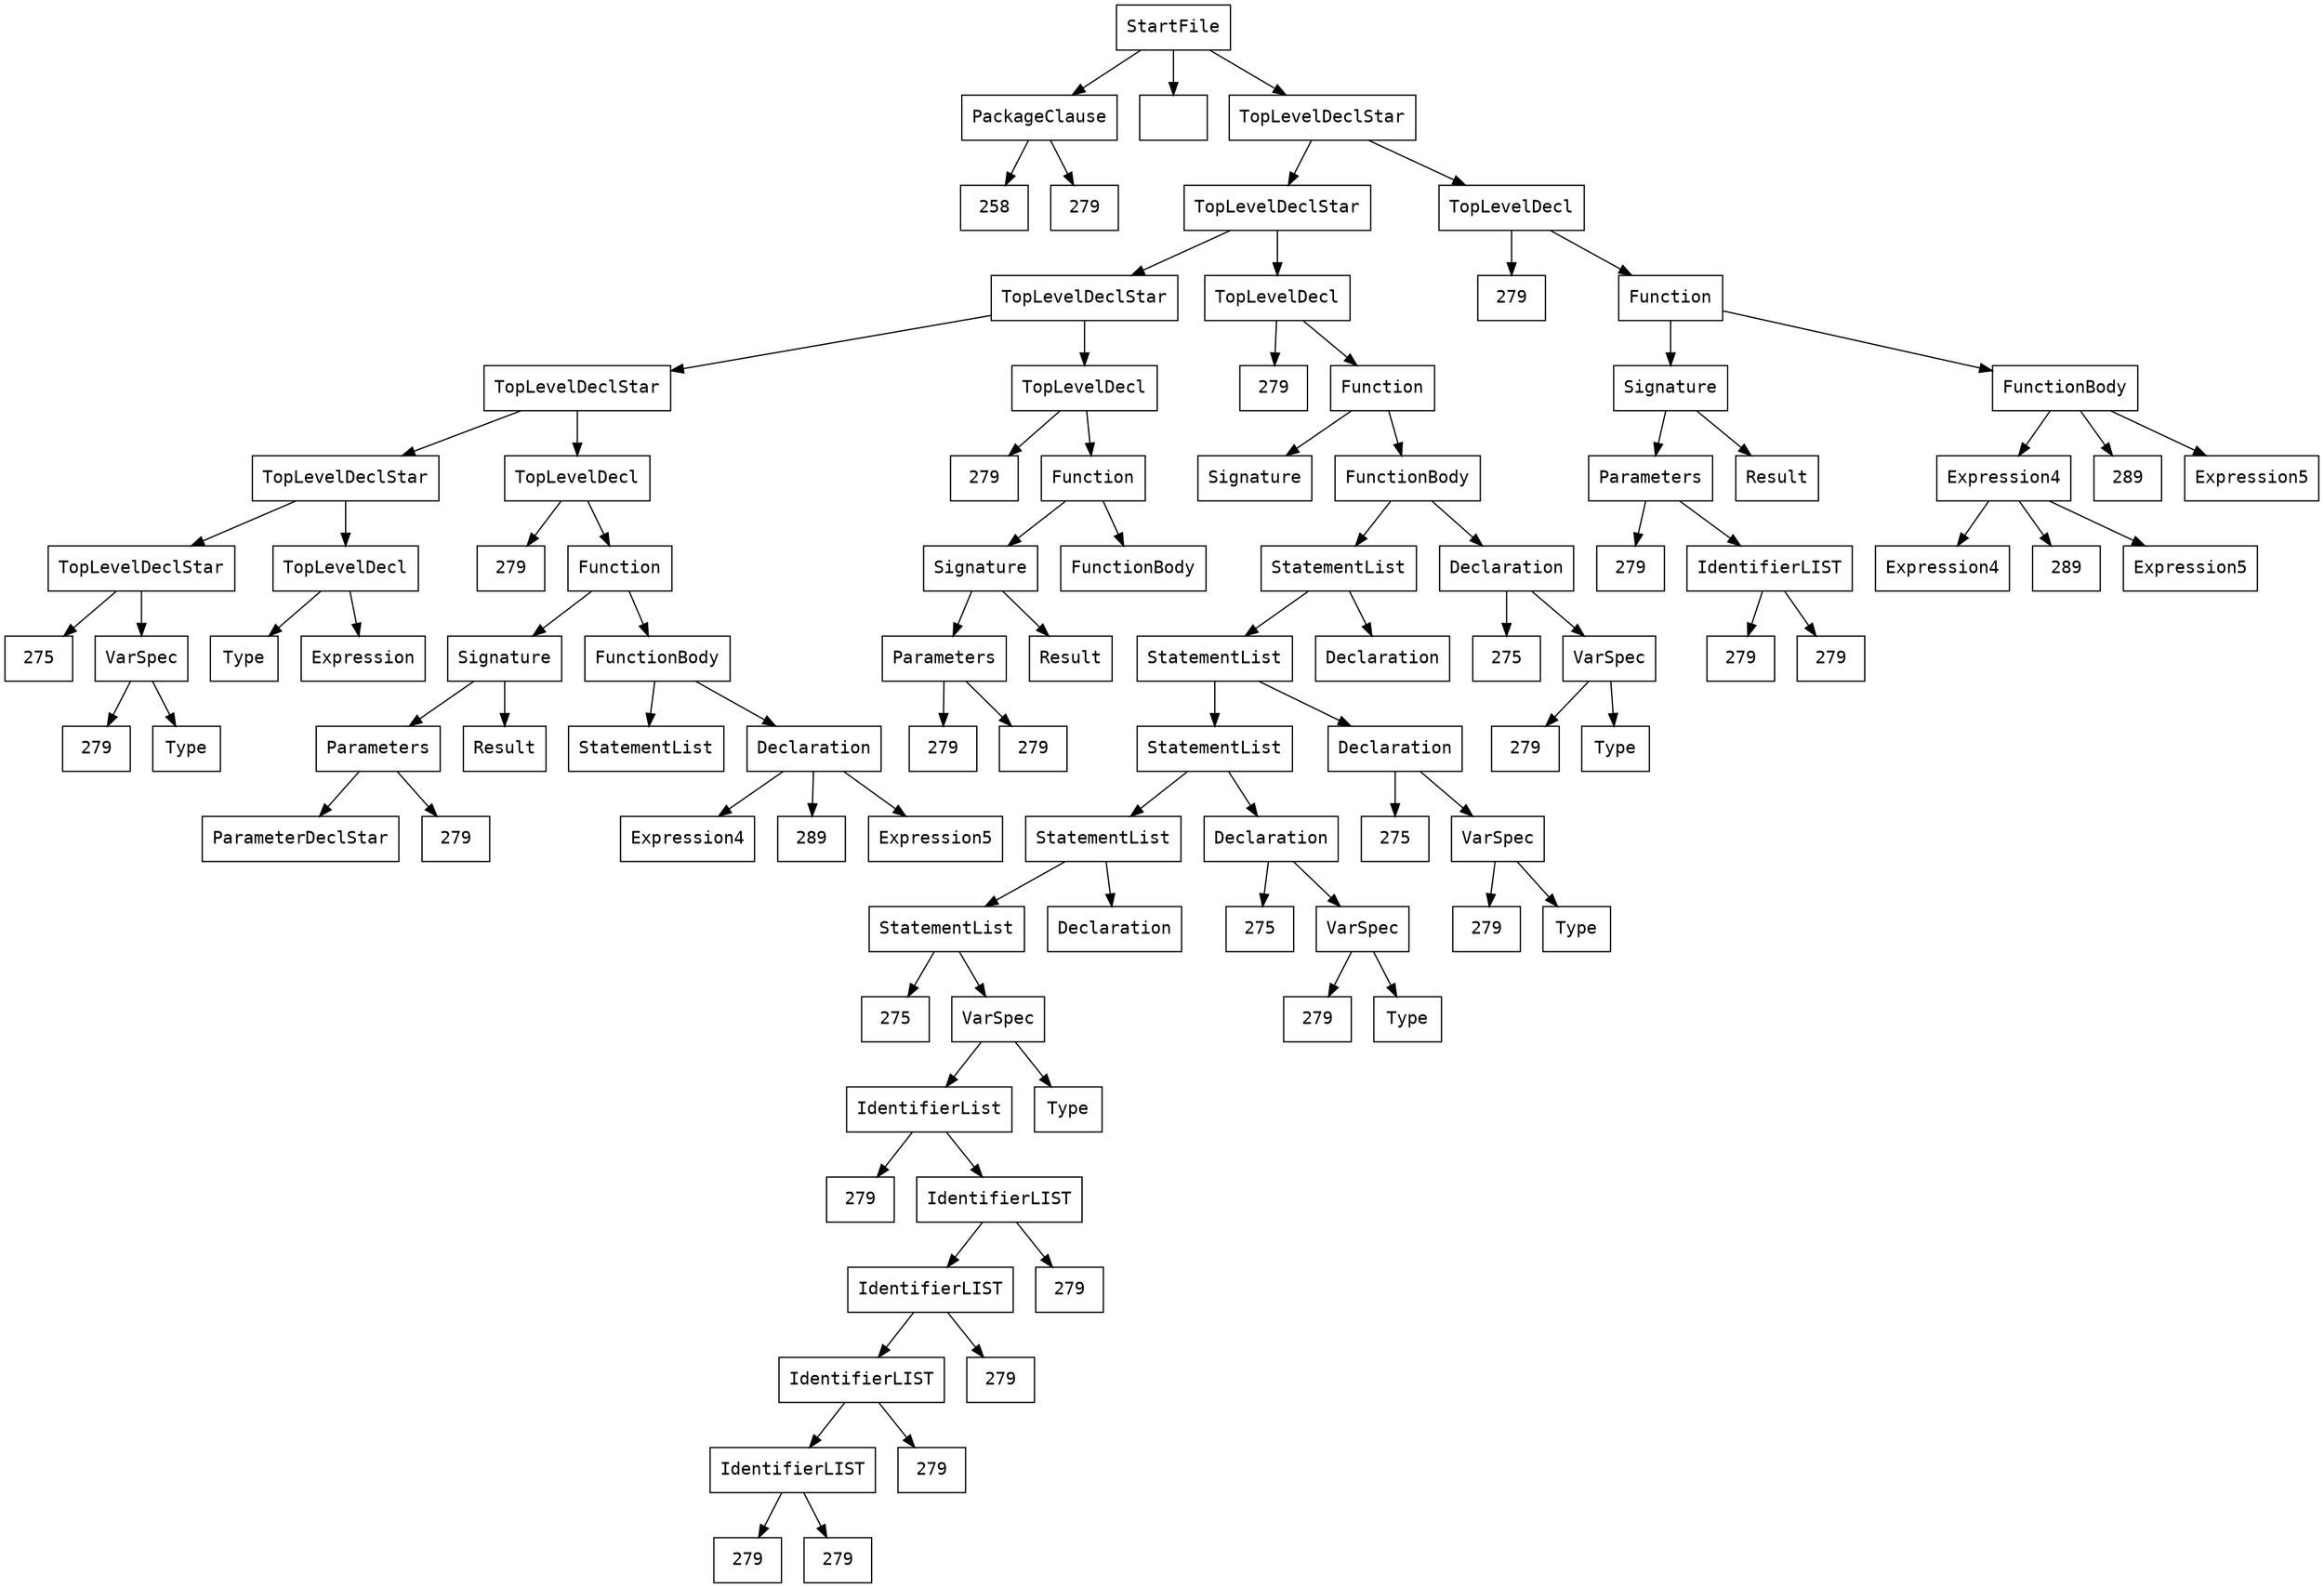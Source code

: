 digraph "src/parser.ypp"
 {
 node [fontname = courier, shape = box, colorscheme = paired6]
 edge [fontname = courier]
0 [label="StartFile"]
0->1
1 [label="PackageClause"]
1->2
2 [label="258"]
1->3
3 [label="279"]
0->4
4 [label=""]
0->5
5 [label="TopLevelDeclStar"]
5->6
6 [label="TopLevelDeclStar"]
6->7
7 [label="TopLevelDeclStar"]
7->8
8 [label="TopLevelDeclStar"]
8->9
9 [label="TopLevelDeclStar"]
9->10
10 [label="TopLevelDeclStar"]
10->11
11 [label="275"]
10->12
12 [label="VarSpec"]
12->13
13 [label="279"]
12->14
14 [label="Type"]
9->15
15 [label="TopLevelDecl"]
15->16
16 [label="Type"]
15->17
17 [label="Expression"]
8->18
18 [label="TopLevelDecl"]
18->19
19 [label="279"]
18->20
20 [label="Function"]
20->21
21 [label="Signature"]
21->22
22 [label="Parameters"]
22->23
23 [label="ParameterDeclStar"]
22->24
24 [label="279"]
21->25
25 [label="Result"]
20->26
26 [label="FunctionBody"]
26->27
27 [label="StatementList"]
26->28
28 [label="Declaration"]
28->29
29 [label="Expression4"]
28->30
30 [label="289"]
28->31
31 [label="Expression5"]
7->32
32 [label="TopLevelDecl"]
32->33
33 [label="279"]
32->34
34 [label="Function"]
34->35
35 [label="Signature"]
35->36
36 [label="Parameters"]
36->37
37 [label="279"]
36->38
38 [label="279"]
35->39
39 [label="Result"]
34->40
40 [label="FunctionBody"]
6->41
41 [label="TopLevelDecl"]
41->42
42 [label="279"]
41->43
43 [label="Function"]
43->44
44 [label="Signature"]
43->45
45 [label="FunctionBody"]
45->46
46 [label="StatementList"]
46->47
47 [label="StatementList"]
47->48
48 [label="StatementList"]
48->49
49 [label="StatementList"]
49->50
50 [label="StatementList"]
50->51
51 [label="275"]
50->52
52 [label="VarSpec"]
52->53
53 [label="IdentifierList"]
53->54
54 [label="279"]
53->55
55 [label="IdentifierLIST"]
55->56
56 [label="IdentifierLIST"]
56->57
57 [label="IdentifierLIST"]
57->58
58 [label="IdentifierLIST"]
58->59
59 [label="279"]
58->60
60 [label="279"]
57->61
61 [label="279"]
56->62
62 [label="279"]
55->63
63 [label="279"]
52->64
64 [label="Type"]
49->65
65 [label="Declaration"]
48->66
66 [label="Declaration"]
66->67
67 [label="275"]
66->68
68 [label="VarSpec"]
68->69
69 [label="279"]
68->70
70 [label="Type"]
47->71
71 [label="Declaration"]
71->72
72 [label="275"]
71->73
73 [label="VarSpec"]
73->74
74 [label="279"]
73->75
75 [label="Type"]
46->76
76 [label="Declaration"]
45->77
77 [label="Declaration"]
77->78
78 [label="275"]
77->79
79 [label="VarSpec"]
79->80
80 [label="279"]
79->81
81 [label="Type"]
5->82
82 [label="TopLevelDecl"]
82->83
83 [label="279"]
82->84
84 [label="Function"]
84->85
85 [label="Signature"]
85->86
86 [label="Parameters"]
86->87
87 [label="279"]
86->88
88 [label="IdentifierLIST"]
88->89
89 [label="279"]
88->90
90 [label="279"]
85->91
91 [label="Result"]
84->92
92 [label="FunctionBody"]
92->93
93 [label="Expression4"]
93->94
94 [label="Expression4"]
93->95
95 [label="289"]
93->96
96 [label="Expression5"]
92->97
97 [label="289"]
92->98
98 [label="Expression5"]
}
